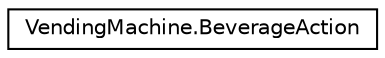 digraph "그래픽컬한 클래스 계통도"
{
  edge [fontname="Helvetica",fontsize="10",labelfontname="Helvetica",labelfontsize="10"];
  node [fontname="Helvetica",fontsize="10",shape=record];
  rankdir="LR";
  Node1 [label="VendingMachine.BeverageAction",height=0.2,width=0.4,color="black", fillcolor="white", style="filled",URL="$class_vending_machine_1_1_beverage_action.html",tooltip="음료수에 대한 액션이 구현되어 있는 클래스 "];
}
